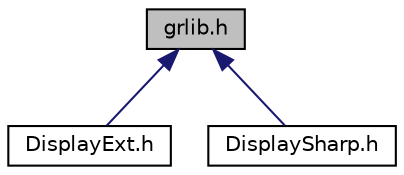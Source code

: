 digraph "grlib.h"
{
  edge [fontname="Helvetica",fontsize="10",labelfontname="Helvetica",labelfontsize="10"];
  node [fontname="Helvetica",fontsize="10",shape=record];
  Node1 [label="grlib.h",height=0.2,width=0.4,color="black", fillcolor="grey75", style="filled", fontcolor="black"];
  Node1 -> Node2 [dir="back",color="midnightblue",fontsize="10",style="solid",fontname="Helvetica"];
  Node2 [label="DisplayExt.h",height=0.2,width=0.4,color="black", fillcolor="white", style="filled",URL="$_display_ext_8h.html",tooltip="Extention of Display to access GrLib functionality in capable displays. "];
  Node1 -> Node3 [dir="back",color="midnightblue",fontsize="10",style="solid",fontname="Helvetica"];
  Node3 [label="DisplaySharp.h",height=0.2,width=0.4,color="black", fillcolor="white", style="filled",URL="$_display_sharp_8h.html"];
}
